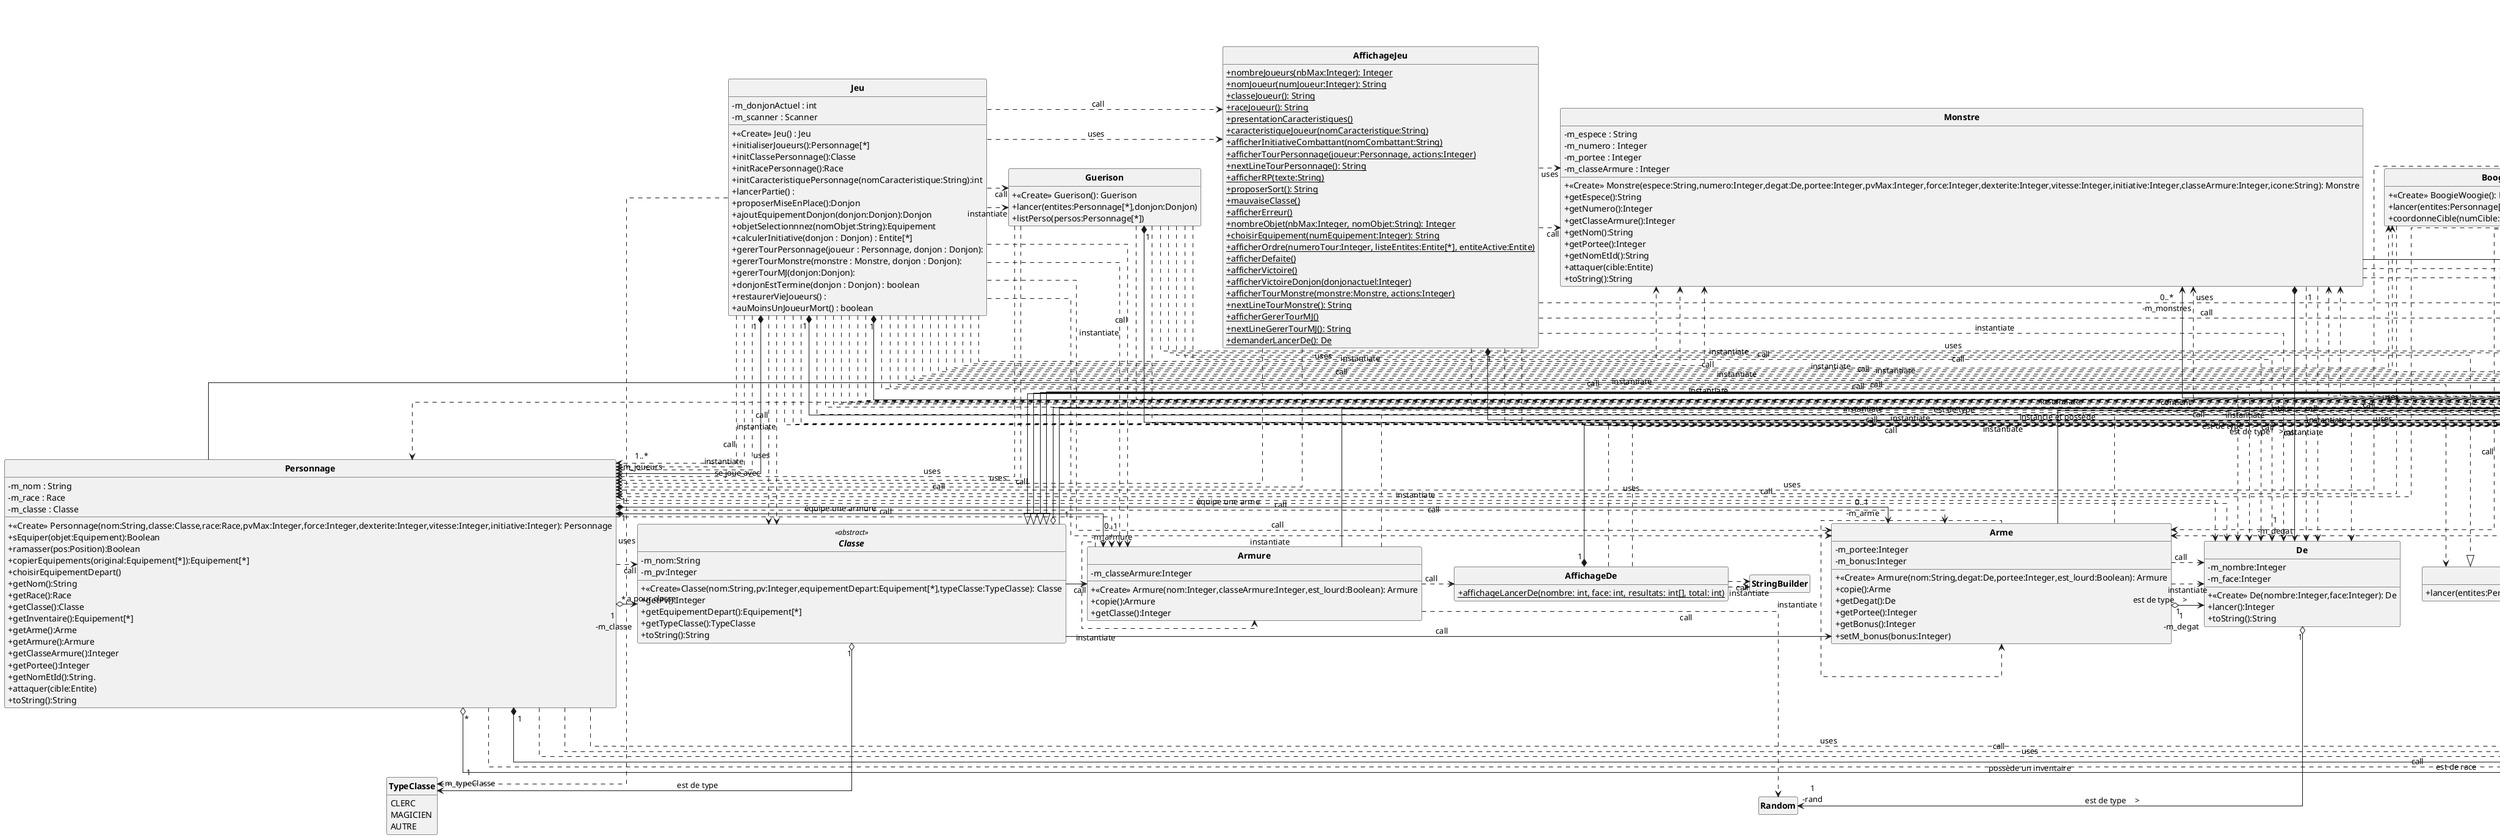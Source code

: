 @startuml
'https://plantuml.com/class-diagram
skinparam classAttributeIconSize 0
skinparam classFontStyle Bold
skinparam style strictuml
skinparam linetype ortho
hide empty members
abstract Entite<<abstract>>{
-m_pvMax : Integer
-m_pv : Integer
-m_force : Integer
-m_dexterite : Integer
-m_vitesse : Integer
-m_initiative : Integer
-m_enVie : Boolean
-m_pos : Integer[*]
-m_icone : String
+{abstract} «Create» Entite(pvMax:Integer, pv:Integer, force:Integer, dexterite:Integer, vitesse:Integer, initiative:Integer, enVie:Boolean, icone:String, type:TypeEntite): Entite
+getPvMax():Integer
+getPv():Integer
+getForce():Integer
+getDexterite():Integer
+getVitesse():Integer
+getInitiative():Integer
+{abstract} getClasseArmure():Integer
+{abstract} getNom():String
+estEnVie():Boolean
+setPv(pv:Integer)
+setEnVie(vie:Boolean)
+{abstract} attaquer(cible:Entite)
+getType(): TypeEntite
+getIcone(): String
+setIcone(): String
+{abstract}getPortee():Integer
+{abstract}getNomEtId():String
+seDeplacer(donjon:Donjon,pos:Integer[*],deplacementX:Integer,deplacementY:Integer)
+equals(obj:Object): Boolean
+{abstract}toString():String
}
class Personnage{
-m_nom : String
-m_race : Race
-m_classe : Classe
+«Create» Personnage(nom:String,classe:Classe,race:Race,pvMax:Integer,force:Integer,dexterite:Integer,vitesse:Integer,initiative:Integer): Personnage
+sEquiper(objet:Equipement):Boolean
+ramasser(pos:Position):Boolean
+copierEquipements(original:Equipement[*]):Equipement[*]
+choisirEquipementDepart()
+getNom():String
+getRace():Race
+getClasse():Classe
+getInventaire():Equipement[*]
+getArme():Arme
+getArmure():Armure
+getClasseArmure():Integer
+getPortee():Integer
+getNomEtId():String.
+attaquer(cible:Entite)
+toString():String
}
class Monstre{
-m_espece : String
-m_numero : Integer
-m_portee : Integer
-m_classeArmure : Integer
+«Create» Monstre(espece:String,numero:Integer,degat:De,portee:Integer,pvMax:Integer,force:Integer,dexterite:Integer,vitesse:Integer,initiative:Integer,classeArmure:Integer,icone:String): Monstre
+getEspece():String
+getNumero():Integer
+getClasseArmure():Integer
+getNom():String
+getPortee():Integer
+getNomEtId():String
+attaquer(cible:Entite)
+toString():String
}
enum TypeEntite{
JOUEUR
MONSTRE
AUCUN
}
abstract Classe<<abstract>>{
-m_nom:String
-m_pv:Integer
+«Create»Classe(nom:String,pv:Integer,equipementDepart:Equipement[*],typeClasse:TypeClasse): Classe
+getPv():Integer
+getEquipementDepart():Equipement[*]
+getTypeClasse():TypeClasse
+toString():String
}
class Clerc{
+«Create» Clerc(): Clerc
+initialiserEquipementClerc(): Equipement[*]
}
class Guerrier{
+«Create» Guerrier(): Guerrier
+initialiserEquipementGuerrier(): Equipement[*]
}
class Magicien{
+«Create» Magicien(): Magicien
+initialiserEquipementMagicien(): Equipement[*]
}
class Roublard{
+«Create» Roublard(): Roublard
+initialiserEquipementRoublard(): Equipement[*]
}
enum TypeClasse{
CLERC
MAGICIEN
AUTRE
}
abstract Race<<abstract>>{
-m_pv : Integer
-m_force : Integer
-m_dexterite : Integer
-m_vitesse : Integer
-m_initiative : Integer
+«Create» Race(pv:Integer,force:Integer,dexterite:Integer,vitesse:Integer,initiative:Integer): Race
+getPv():Integer
+getForce():Integer
+getDexterite():Integer
+getVitesse():Integer
+getInitiative():Integer
+toString():String
}
class Elfe{
+«Create» Elfe(): Elfe
}
class Humain{
+«Create» Humain(): Humain
}
class Halfelin{
+«Create» Halfelin(): Halfelin
}
class Nain{
+«Create» Nain(): Nain
}
interface Sort{
+lancer(entites:Personnage[*],donjon:Donjon)
}
class ArmeMagique{
+«Create» ArmeMagique(): ArmeMagique
+lancer(entites:Personnage[*],donjon:Donjon)
+listPerso(persos:Personnage[*])
+listArme(perso:Personnage,armeDispo:Arme[*])
}
class BoogieWoogie{
+«Create» BoogieWoogie(): BoogieWoogie
+lancer(entites:Personnage[*],donjon:Donjon)
+coordonneCible(numCible:Integer,donjon:Donjon):Integer[*]
}
class Guerison{
+«Create» Guerison(): Guerison
+lancer(entites:Personnage[*],donjon:Donjon)
+listPerso(persos:Personnage[*])
}
abstract Equipement<<abstract>>{
-m_nom:String
-m_lourd:Boolean
+«Create» Equipement(nom:String,est_lourd:Boolean,type:TypeEquipement): Equipement
+{abstract} copie():Equipement
+getNom():String
+getLourd():Boolean
+getType(): TypeEquipement
+toString():String
}
class Armure{
-m_classeArmure:Integer
+«Create» Armure(nom:Integer,classeArmure:Integer,est_lourd:Boolean): Armure
+copie():Armure
+getClasse():Integer
}
class Arme{
-m_portee:Integer
-m_bonus:Integer
+«Create» Armure(nom:String,degat:De,portee:Integer,est_lourd:Boolean): Armure
+copie():Arme
+getDegat():De
+getPortee():Integer
+getBonus():Integer
+setM_bonus(bonus:Integer)
}
enum TypeEquipement {
ARME
ARMURE
AUCUN
}
class Donjon{
-m_taille:Integer
-m_tailleX:Integer
-m_tailleY:Integer
+«Create» Donjon(): Donjon
+«Create» Donjon(tailleX:Integer,tailleY:Integer): Donjon
+creerCarte(axe:String):Integer
+tailleMax():Integer
+initialiserCarte():Position[*][*]
+cordonneX(lettreX:char):Integer
+cordonneValide(coordX:Integer,coordY:Integer):Booleans
+placerObstacle()
+placerEntite(entite:Entite)
+placerEquipement(objet:Equipement)
+donjonDefaut(persos:Personnage[*],objets:Equipement[*],monstres:Monstre[*])
+getCarte():Position[*][*]
+getTailleX():Integer
+getTailleY():Integer
+getTaille():Integer
+getMonstres():Monstre[*]
+creerMonstre()
+addMonstres(monstre:Monstre)
+trouverPositionEntite(entite:Entite):Integer[*]
+deplacementEntite(entite:Entite,pos:Integer[*]):Boolean
+afficherCarte()
+attaquerEntite(acteur:Entite,cible:Entite):Boolean
+attaquerEntiteMJ(position:Position,degat:De):Boolean
+deplacementEntiteMJ(positionEntite:Position):Boolean
}
class AffichageDonjon{
+«Create» AffichageDonjon(carte:Position[*][*]): AffichageDonjon
+{static}mauvaiseDimension()
+{static}mauvaisFormat()
+{static}dimensionCarte(axe:String):Integer
+{static}6coordonneObstacle():String
+{static}coordonneCombattant(nomEntite:String):String
+{static}coordonneEquipement(objet:String): String
+{static}nombreMonstres(taille:Integer):Integer
+{static}mauvaisNbMonstres()
+{static}especeMonstres(numMonstre:Integer): String
+{static}degatsMonstre():Integer[*]
+{static}nombreInsuffisant()
+{static}nombreSuperieurEgalZero()
+{static}nombreInsuffisantAttaque()
+{static}porteeMonstre():Integer
+{static}pvMonstre():Integer
+{static}forceMonstre():Integer
+{static}dexteriteMonstre():Integer
+{static}vitesseMonstre():Integer
+{static}initiativeMonstre():Integer
+{static}classeArmureMonstre():Integer
+{static}iconeMonstre():String
+{static}mauvaisIcone()
+{static}afficherCarte(donjon:Position[*][*],tailleX:Integer,tailleY:Integer)
+{static}nextLinedeplacementEntiteMJ():String
}
class Position{
-m_obstacle:Boolean
-m_icone:String
+«Create» Position():Position
+getObstacle():Boolean
+getTypeEquipement():TypeEquipement
+getTypeEntite():TypeEntite
+getEntite():Entite
+getEquipement():Equipement
+getIcone():String
+setIcone(icone:String)
+setTypeEntite(entite:TypeEntite)
+setTypeEquipement(equipement:TypeEquipement)
+setObstacle(obstacle:Boolean)
+placerEquipement(equipement:Equipement)
+placerEntite(entite:Entite)
+enleverEquipement()
+enleverEntite()
+miseAJourIcone()
+estVide()
+aJusteEquipement()
+toString():String
}
class De{
-m_nombre:Integer
-m_face:Integer
+«Create» De(nombre:Integer,face:Integer): De
+lancer():Integer
+toString():String
}
class Jeu{
-m_donjonActuel : int
-m_scanner : Scanner
+«Create» Jeu() : Jeu
+initialiserJoueurs():Personnage[*]
+initClassePersonnage():Classe
+initRacePersonnage():Race
+initCaracteristiquePersonnage(nomCaracteristique:String):int
+lancerPartie() :
+proposerMiseEnPlace():Donjon
+ajoutEquipementDonjon(donjon:Donjon):Donjon
+objetSelectionnnez(nomObjet:String):Equipement
+calculerInitiative(donjon : Donjon) : Entite[*]
+gererTourPersonnage(joueur : Personnage, donjon : Donjon):
+gererTourMonstre(monstre : Monstre, donjon : Donjon):
+gererTourMJ(donjon:Donjon):
+donjonEstTermine(donjon : Donjon) : boolean
+restaurerVieJoueurs() :
+auMoinsUnJoueurMort() : boolean
}
class AffichageDe {
+{static}affichageLancerDe(nombre: int, face: int, resultats: int[], total: int)
}
class AffichageJeu{
+{static} nombreJoueurs(nbMax:Integer): Integer
+{static} nomJoueur(numJoueur:Integer): String
+{static} classeJoueur(): String
+{static} raceJoueur(): String
+{static} presentationCaracteristiques()
+{static} caracteristiqueJoueur(nomCaracteristique:String)
+{static} afficherInitiativeCombattant(nomCombattant:String)
+{static} afficherTourPersonnage(joueur:Personnage, actions:Integer)
+{static} nextLineTourPersonnage(): String
+{static} afficherRP(texte:String)
+{static} proposerSort(): String
+{static} mauvaiseClasse()
+{static} afficherErreur()
+{static} nombreObjet(nbMax:Integer, nomObjet:String): Integer
+{static} choisirEquipement(numEquipement:Integer): String
+{static} afficherOrdre(numeroTour:Integer, listeEntites:Entite[*], entiteActive:Entite)
+{static} afficherDefaite()
+{static} afficherVictoire()
+{static} afficherVictoireDonjon(donjonactuel:Integer)
+{static} afficherTourMonstre(monstre:Monstre, actions:Integer)
+{static} nextLineTourMonstre(): String
+{static} afficherGererTourMJ()
+{static} nextLineGererTourMJ(): String
+{static} demanderLancerDe(): De
}
/'Définitions des relations'/
' --- Relations d'héritage et d'implémentations ---
Personnage --|> Entite
Monstre --|> Entite
Clerc --|> Classe
Guerrier --|> Classe
Magicien --|> Classe
Roublard --|> Classe
Elfe --|> Race
Humain --|> Race
Halfelin --|> Race
Nain --|> Race
Armure --|> Equipement
Arme --|> Equipement
Guerison ..|> Sort
BoogieWoogie ..|> Sort
ArmeMagique ..|> Sort
' --- Relations d'appel ---
Jeu .> Donjon : "«call»"
Jeu .> Entite : "«call»"
Jeu .> Personnage : "«call»"
Jeu .> Monstre : "«call»"
Jeu .> Entite : "«call»"
Jeu .> Classe : "«call»"
Jeu .> Race : "«call»"
Jeu .> Guerison : "«call»"
Jeu .> BoogieWoogie : "«call»"
Jeu .> ArmeMagique : "«call»"
Jeu .> Armure : "«call»"
Jeu .> Arme : "«call»"
Jeu .> Scanner : "«call»"
Jeu .> De : "«call»"
Jeu .> Scanner : "«call»"
Jeu .> AffichageJeu : "«call»"
AffichageJeu .> Scanner : "«call»"
AffichageJeu .> Entite : "«call»"
AffichageJeu .> Personnage : "«call»"
AffichageJeu .> Monstre : "«call»"
AffichageDe .> Scanner : "«call»"
AffichageDe .> StringBuilder : "«call»"
Armure .> Random : "«call»"
Armure .> AffichageDe : "«call»"
Equipement .> Donjon : "«call»"
Armure .> Equipement : "«call»"
Arme .> Equipement : "«call»"
Arme .> De : "«call»"
Donjon .> Entite : "«call»"
Donjon .> Monstre : "«call»"
Donjon .> Equipement : "«call»"
Donjon .> Position : "«call»"
Donjon .> AffichageDonjon : "«call»"
AffichageDonjon .> Scanner : "«call»"
AffichageDonjon .> Position : "«call»"
Position .> Equipement : "«call»"
Position .> Entite : "«call»"
Classe -> Equipement : «call»
Classe -> Arme : «call»
Classe -> Armure : «call»
Entite .> Donjon : «call»
Monstre .> De : «call»
Monstre .> Entite : "«call»"
Personnage .> De : «call»
Personnage .> Classe : «call»
Personnage .> Race : «call»
Personnage .> Equipement : «call»
Personnage .> Arme : «call»
Personnage .> Armure : «call»
Guerison .> De : "«call»"
Guerison .> Entite : "«call»"
Guerison .> Personnage : "«call»"
BoogieWoogie .> Scanner : "«call»"
BoogieWoogie .> Donjon : "«call»"
BoogieWoogie .> Position : "«call»"
BoogieWoogie .> Entite : "«call»"
ArmeMagique .> Scanner : "«call»"
ArmeMagique .> Personnage : "«call»"
ArmeMagique .> Arme : "«call»"
ArmeMagique .> Equipement : "«call»"
' --- Relations d'instanciation ---
Jeu .> Donjon : "«instantiate»"
Jeu .> Position : "«instantiate»"
Jeu .> Armure : "«instantiate»"
Jeu .> Arme : "«instantiate»"
Jeu .> Entite : "«instantiate»"
Jeu .> Monstre : "«instantiate»"
Jeu .> Personnage : "«instantiate»"
Jeu .> Classe : "«instantiate»"
Jeu .> Race : "«instantiate»"
Jeu .> Sort : "«instantiate»"
Jeu .> Guerison : "«instantiate»"
Jeu .> BoogieWoogie : "«instantiate»"
Jeu .> ArmeMagique : "«instantiate»"
Jeu .> De : "«instantiate»"
Jeu .> Scanner : "«instantiate»"
Jeu .> Equipement : "«instantiate»"
AffichageJeu .> Scanner : "«instantiate»"
AffichageJeu .> De : "«instantiate»"
AffichageDe .> Scanner : "«instantiate»"
AffichageDe .> StringBuilder : "«instantiate»"
AffichageDonjon .> Scanner : "«instantiate»"
AffichageDonjon .> Position : "«instantiate»"
Position .> TypeEntite : "«instantiate»"
Position .> TypeEquipement : "«instantiate»"
Position .> Equipement : "«instantiate»"
Position .> Entite : "«instantiate»"
Equipement .> TypeEquipement : "«instantiate»"
Arme .> De : "«instantiate»"
Arme .> Arme : "«instantiate»"
Armure .> Armure : "«instantiate»"
Clerc .> Equipement : "«instantiate»"
Guerrier .> Equipement : "«instantiate»"
Magicien .> Equipement : "«instantiate»"
Roublard .> Equipement : "«instantiate»"
Guerison .> Scanner : "«instantiate»"
Guerison .> De : "«instantiate»"
BoogieWoogie .> Scanner : "«instantiate»"
ArmeMagique .> Scanner : "«instantiate»"
Monstre .> De : "«instantiate»"
Personnage .> De : "«instantiate»"
Donjon .> Position : "«instantiate»"
Donjon .> Monstre : "«instantiate»"
' --- Relations d'utilisation ---
Jeu .> AffichageJeu : "«uses»"
Jeu .> Personnage : "«uses»"
Jeu .> Monstre : "«uses»"
Jeu .> Donjon : "«uses»"
Jeu .> TypeClasse : "«uses»"
AffichageJeu .> Entite : "«uses»"
AffichageJeu .> Personnage : "«uses»"
AffichageJeu .> Monstre : "«uses»"
AffichageJeu .> TypeEntite : "«uses»"
AffichageDonjon .> Position : "«uses»"
Position .> Equipement : "«uses»"
Position .> Entite : "«uses»"
Position .> TypeEquipement : "«uses»"
Position .> TypeEntite : "«uses»"
Equipement .> TypeEquipement : "«uses»"
Entite .> TypeEntite : "«uses»"
Monstre .> Entite : "«uses»"
Guerison .> Personnage : "«uses»"
Guerison .> Donjon : "«uses»"
Guerison .> Entite : "«uses»"
BoogieWoogie .> Personnage : "«uses»"
BoogieWoogie .> Donjon : "«uses»"
BoogieWoogie .> Position : "«uses»"
BoogieWoogie .> Entite : "«uses»"
ArmeMagique .> Personnage : "«uses»"
ArmeMagique .> Donjon : "«uses»"
ArmeMagique .> Entite : "«uses»"
ArmeMagique .> TypeEntite : "«uses»"
ArmeMagique .> Arme : "«uses»"
ArmeMagique .> Equipement : "«uses»"
ArmeMagique .> TypeEquipement : "«uses»"
Personnage .> Equipement : "«uses»"
Personnage .> Position : "«uses»"
Donjon .> Entite : "«uses»"
Donjon .> Personnage : "«uses»"
Donjon .> Monstre : "«uses»"
Donjon .> Equipement : "«uses»"
Donjon .> De : "«uses»"
' --- Agrégations ---
Jeu "1" *--> "3\n-m_donjons" Donjon : contient
Jeu "1" *--> "1..*\n-m_joueurs" Personnage : se joue avec
Jeu "1" *--> "1\n-m_scanner" Scanner : est de type\t>
AffichageJeu "1" *--> "1\n-m_scanner" Scanner : est de type\t>
AffichageDe "1" *--> "1\n-m_scanner" Scanner : est de type\t>
De "1" o--> "1\n-rand" Random : est de type\t>
Donjon "1" o--> "0..*\n-m_monstres" Monstre : contient
Donjon "1" o--> "0..*\n-m_carte" Position : contient
Classe "1" o--> "0..*\n-m_equipementDepart" Equipement : contient
Classe "1" o--> "1\n-m_typeClasse" TypeClasse : est de type
Guerison "1" *--> "1\n-m_scanner" Scanner : instancie et possède
BoogieWoogie "1" *--> "1\n-m_scanner" Scanner : instancie et possède
ArmeMagique "1" *--> "1\n-m_scanner" Scanner : instancie et possède
Entite "1" o--> "1\n-m_type" TypeEntite : est de type
Monstre "1" *--> "1\n-m_degat" De : utilise
Personnage "*" o--> "1\n -m_classe" Classe : a pour classe
Personnage "*" o--> "1\n -m_race" Race : est de race
Personnage "1" *--> "*\n -m_inventaire" Equipement : possède un inventaire
Personnage "1" *--> "0..1\n -m_arme" Arme : équipe une arme
Personnage "1" *--> "0..1\n -m_armure" Armure : équipe une armure
AffichageDonjon "1" *--> "1\n-m_scanner" Scanner : est de type\t>
AffichageDonjon "1" *--> "1..*\n-m_carte" Position : contient\t>
Position "0" *--> "1\n-m_typeEquipement" TypeEquipement : est de type\t>
Position "0" *--> "1\n-m_typeEntite" TypeEntite : est de type\t>
Position "0" *--> "1\n-m_equipement" Equipement : contient\t>
Position "0" *--> "1\n-m_entite" Entite : contient\t>
Equipement "1" o--> "1\n-m_type" TypeEquipement : est de type\t>
Arme "1" o--> "1\n-m_degat" De : est de type\t>
@enduml
